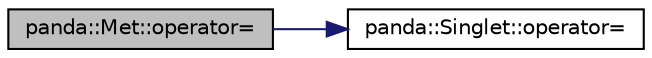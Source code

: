 digraph "panda::Met::operator="
{
 // INTERACTIVE_SVG=YES
  edge [fontname="Helvetica",fontsize="10",labelfontname="Helvetica",labelfontsize="10"];
  node [fontname="Helvetica",fontsize="10",shape=record];
  rankdir="LR";
  Node1 [label="panda::Met::operator=",height=0.2,width=0.4,color="black", fillcolor="grey75", style="filled" fontcolor="black"];
  Node1 -> Node2 [color="midnightblue",fontsize="10",style="solid"];
  Node2 [label="panda::Singlet::operator=",height=0.2,width=0.4,color="black", fillcolor="white", style="filled",URL="$classpanda_1_1Singlet.html#a161b3df14c430fd7f1afdd64d098b211"];
}

